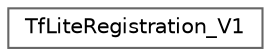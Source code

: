 digraph "Graphical Class Hierarchy"
{
 // LATEX_PDF_SIZE
  bgcolor="transparent";
  edge [fontname=Helvetica,fontsize=10,labelfontname=Helvetica,labelfontsize=10];
  node [fontname=Helvetica,fontsize=10,shape=box,height=0.2,width=0.4];
  rankdir="LR";
  Node0 [id="Node000000",label="TfLiteRegistration_V1",height=0.2,width=0.4,color="grey40", fillcolor="white", style="filled",URL="$struct_tf_lite_registration___v1.html",tooltip=" "];
}
